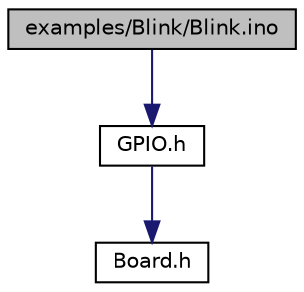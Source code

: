 digraph "examples/Blink/Blink.ino"
{
  edge [fontname="Helvetica",fontsize="10",labelfontname="Helvetica",labelfontsize="10"];
  node [fontname="Helvetica",fontsize="10",shape=record];
  Node1 [label="examples/Blink/Blink.ino",height=0.2,width=0.4,color="black", fillcolor="grey75", style="filled", fontcolor="black"];
  Node1 -> Node2 [color="midnightblue",fontsize="10",style="solid",fontname="Helvetica"];
  Node2 [label="GPIO.h",height=0.2,width=0.4,color="black", fillcolor="white", style="filled",URL="$dc/dbe/GPIO_8h.html"];
  Node2 -> Node3 [color="midnightblue",fontsize="10",style="solid",fontname="Helvetica"];
  Node3 [label="Board.h",height=0.2,width=0.4,color="black", fillcolor="white", style="filled",URL="$dd/dd3/Board_8h.html"];
}
